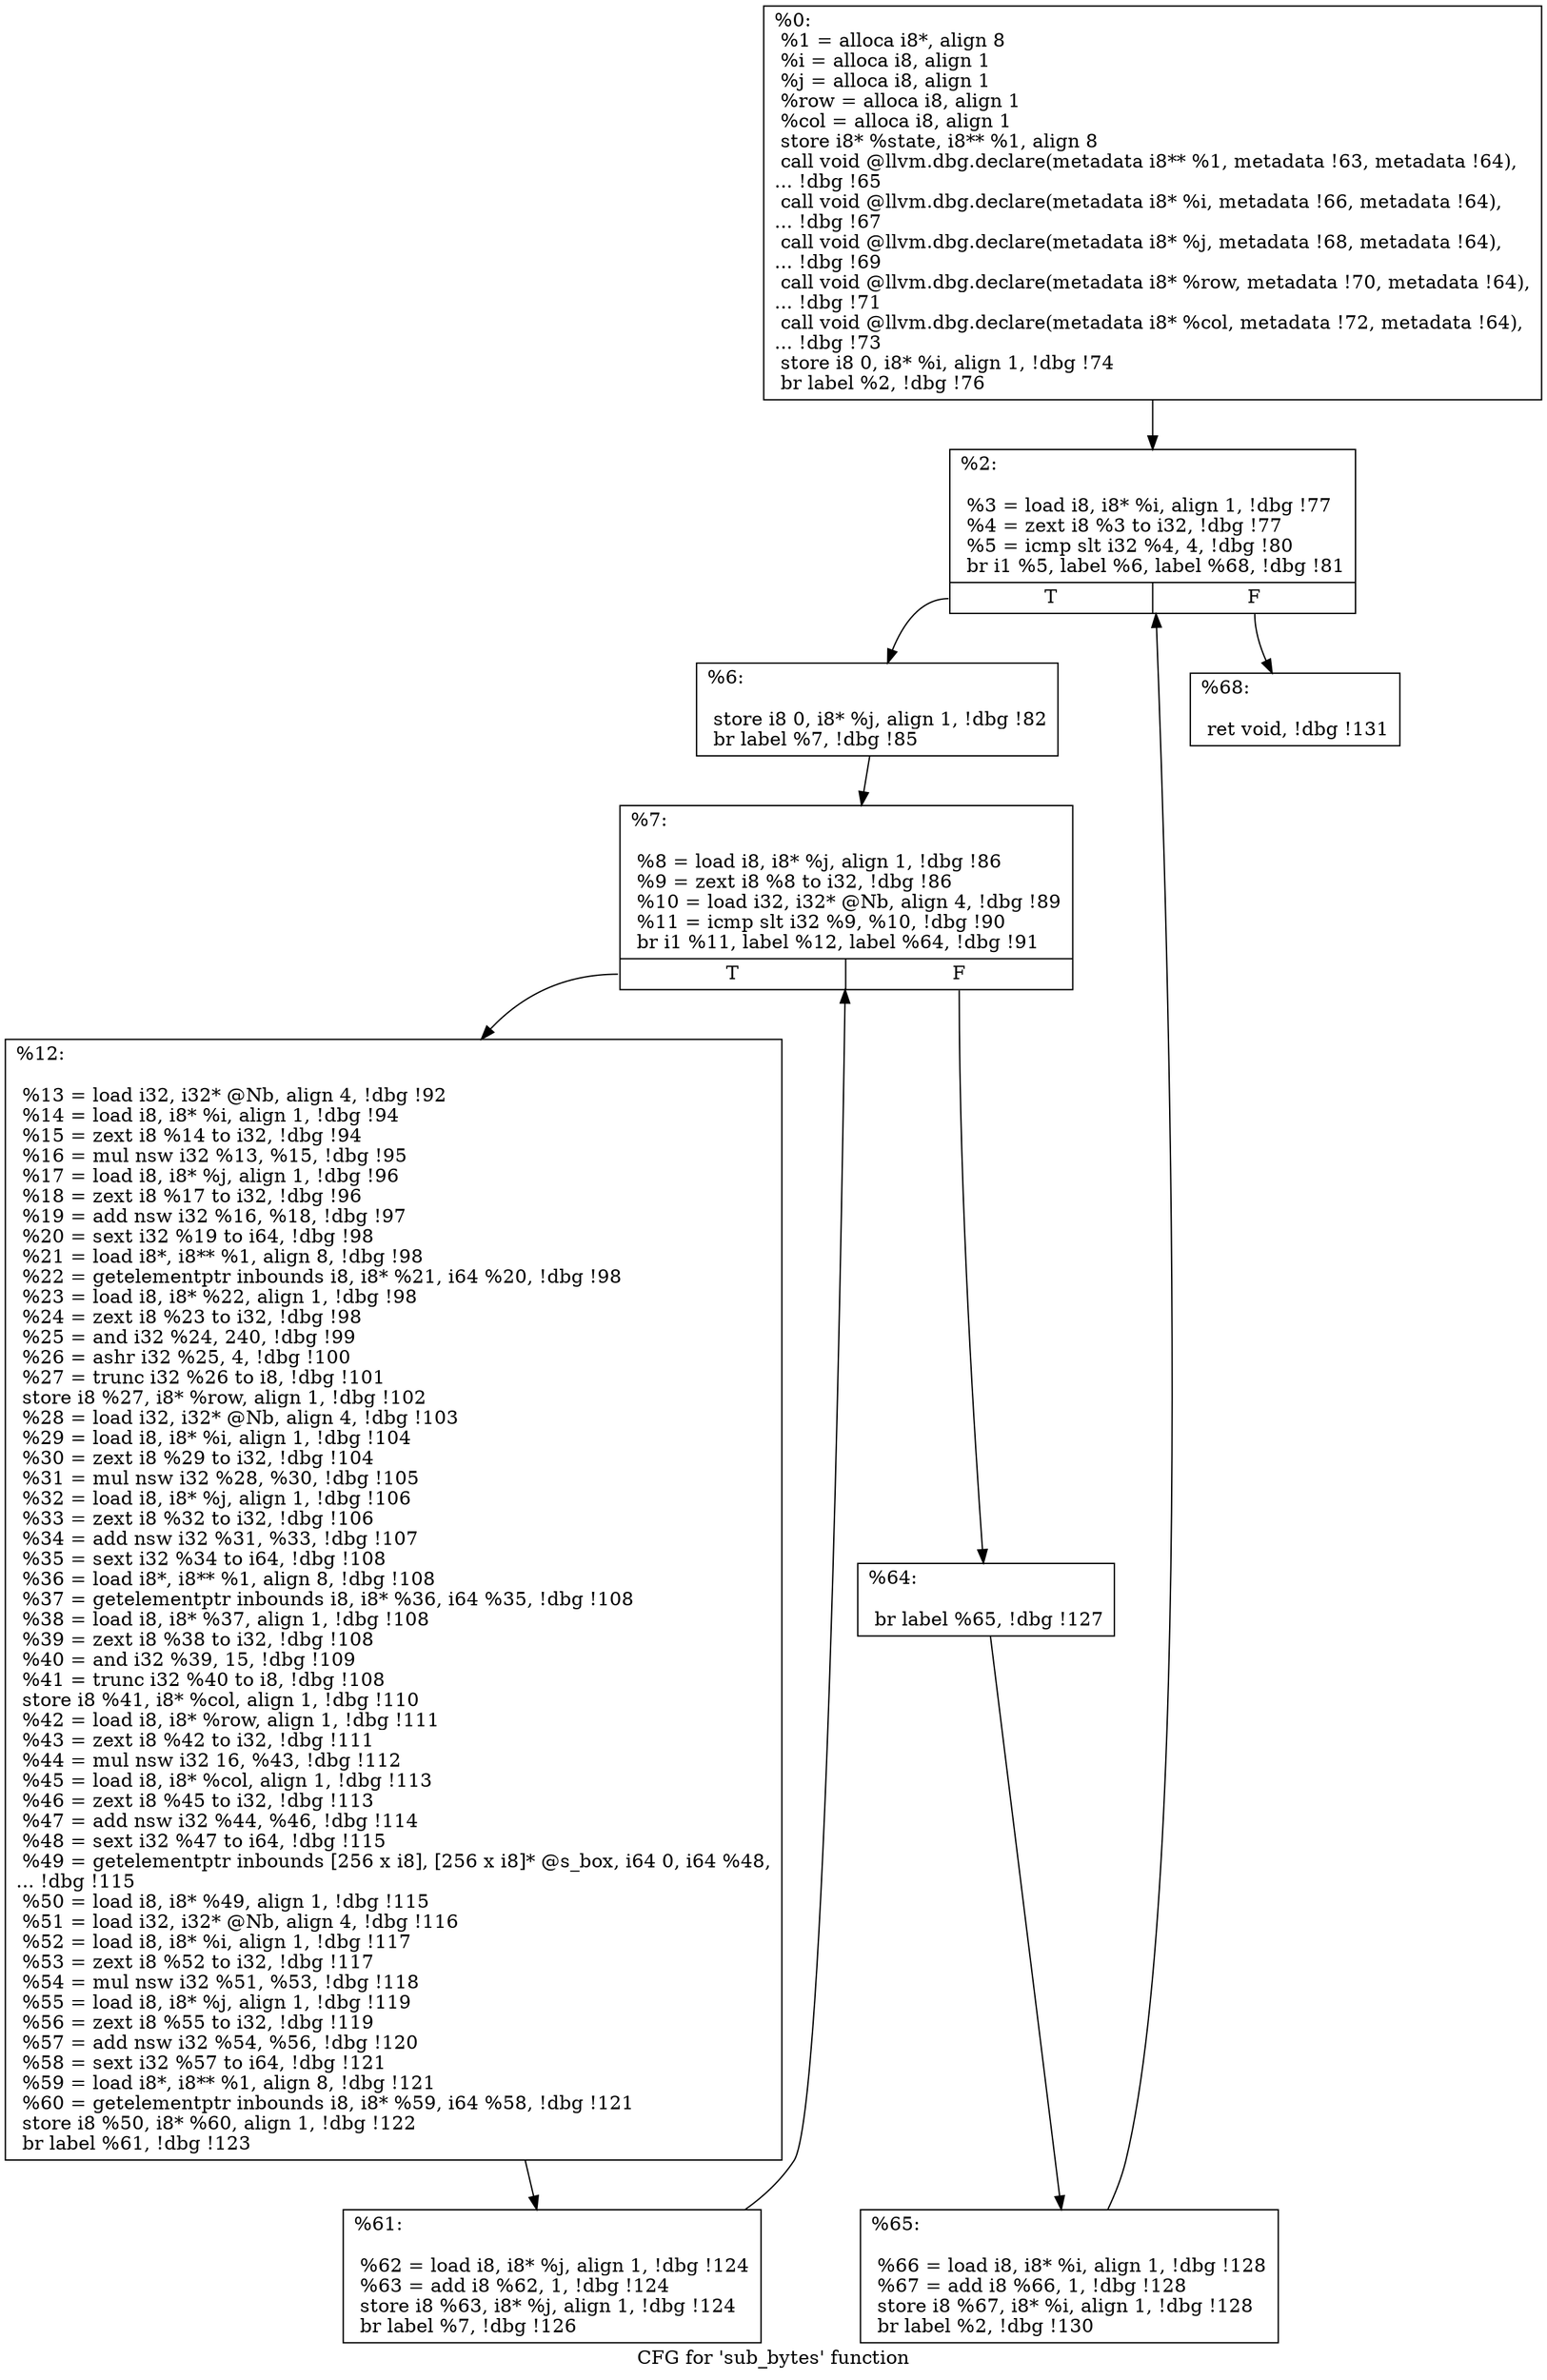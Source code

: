 digraph "CFG for 'sub_bytes' function" {
	label="CFG for 'sub_bytes' function";

	Node0x55ce62846420 [shape=record,label="{%0:\l  %1 = alloca i8*, align 8\l  %i = alloca i8, align 1\l  %j = alloca i8, align 1\l  %row = alloca i8, align 1\l  %col = alloca i8, align 1\l  store i8* %state, i8** %1, align 8\l  call void @llvm.dbg.declare(metadata i8** %1, metadata !63, metadata !64),\l... !dbg !65\l  call void @llvm.dbg.declare(metadata i8* %i, metadata !66, metadata !64),\l... !dbg !67\l  call void @llvm.dbg.declare(metadata i8* %j, metadata !68, metadata !64),\l... !dbg !69\l  call void @llvm.dbg.declare(metadata i8* %row, metadata !70, metadata !64),\l... !dbg !71\l  call void @llvm.dbg.declare(metadata i8* %col, metadata !72, metadata !64),\l... !dbg !73\l  store i8 0, i8* %i, align 1, !dbg !74\l  br label %2, !dbg !76\l}"];
	Node0x55ce62846420 -> Node0x55ce62846470;
	Node0x55ce62846470 [shape=record,label="{%2:\l\l  %3 = load i8, i8* %i, align 1, !dbg !77\l  %4 = zext i8 %3 to i32, !dbg !77\l  %5 = icmp slt i32 %4, 4, !dbg !80\l  br i1 %5, label %6, label %68, !dbg !81\l|{<s0>T|<s1>F}}"];
	Node0x55ce62846470:s0 -> Node0x55ce628464c0;
	Node0x55ce62846470:s1 -> Node0x55ce628466a0;
	Node0x55ce628464c0 [shape=record,label="{%6:\l\l  store i8 0, i8* %j, align 1, !dbg !82\l  br label %7, !dbg !85\l}"];
	Node0x55ce628464c0 -> Node0x55ce62846510;
	Node0x55ce62846510 [shape=record,label="{%7:\l\l  %8 = load i8, i8* %j, align 1, !dbg !86\l  %9 = zext i8 %8 to i32, !dbg !86\l  %10 = load i32, i32* @Nb, align 4, !dbg !89\l  %11 = icmp slt i32 %9, %10, !dbg !90\l  br i1 %11, label %12, label %64, !dbg !91\l|{<s0>T|<s1>F}}"];
	Node0x55ce62846510:s0 -> Node0x55ce62846560;
	Node0x55ce62846510:s1 -> Node0x55ce62846600;
	Node0x55ce62846560 [shape=record,label="{%12:\l\l  %13 = load i32, i32* @Nb, align 4, !dbg !92\l  %14 = load i8, i8* %i, align 1, !dbg !94\l  %15 = zext i8 %14 to i32, !dbg !94\l  %16 = mul nsw i32 %13, %15, !dbg !95\l  %17 = load i8, i8* %j, align 1, !dbg !96\l  %18 = zext i8 %17 to i32, !dbg !96\l  %19 = add nsw i32 %16, %18, !dbg !97\l  %20 = sext i32 %19 to i64, !dbg !98\l  %21 = load i8*, i8** %1, align 8, !dbg !98\l  %22 = getelementptr inbounds i8, i8* %21, i64 %20, !dbg !98\l  %23 = load i8, i8* %22, align 1, !dbg !98\l  %24 = zext i8 %23 to i32, !dbg !98\l  %25 = and i32 %24, 240, !dbg !99\l  %26 = ashr i32 %25, 4, !dbg !100\l  %27 = trunc i32 %26 to i8, !dbg !101\l  store i8 %27, i8* %row, align 1, !dbg !102\l  %28 = load i32, i32* @Nb, align 4, !dbg !103\l  %29 = load i8, i8* %i, align 1, !dbg !104\l  %30 = zext i8 %29 to i32, !dbg !104\l  %31 = mul nsw i32 %28, %30, !dbg !105\l  %32 = load i8, i8* %j, align 1, !dbg !106\l  %33 = zext i8 %32 to i32, !dbg !106\l  %34 = add nsw i32 %31, %33, !dbg !107\l  %35 = sext i32 %34 to i64, !dbg !108\l  %36 = load i8*, i8** %1, align 8, !dbg !108\l  %37 = getelementptr inbounds i8, i8* %36, i64 %35, !dbg !108\l  %38 = load i8, i8* %37, align 1, !dbg !108\l  %39 = zext i8 %38 to i32, !dbg !108\l  %40 = and i32 %39, 15, !dbg !109\l  %41 = trunc i32 %40 to i8, !dbg !108\l  store i8 %41, i8* %col, align 1, !dbg !110\l  %42 = load i8, i8* %row, align 1, !dbg !111\l  %43 = zext i8 %42 to i32, !dbg !111\l  %44 = mul nsw i32 16, %43, !dbg !112\l  %45 = load i8, i8* %col, align 1, !dbg !113\l  %46 = zext i8 %45 to i32, !dbg !113\l  %47 = add nsw i32 %44, %46, !dbg !114\l  %48 = sext i32 %47 to i64, !dbg !115\l  %49 = getelementptr inbounds [256 x i8], [256 x i8]* @s_box, i64 0, i64 %48,\l... !dbg !115\l  %50 = load i8, i8* %49, align 1, !dbg !115\l  %51 = load i32, i32* @Nb, align 4, !dbg !116\l  %52 = load i8, i8* %i, align 1, !dbg !117\l  %53 = zext i8 %52 to i32, !dbg !117\l  %54 = mul nsw i32 %51, %53, !dbg !118\l  %55 = load i8, i8* %j, align 1, !dbg !119\l  %56 = zext i8 %55 to i32, !dbg !119\l  %57 = add nsw i32 %54, %56, !dbg !120\l  %58 = sext i32 %57 to i64, !dbg !121\l  %59 = load i8*, i8** %1, align 8, !dbg !121\l  %60 = getelementptr inbounds i8, i8* %59, i64 %58, !dbg !121\l  store i8 %50, i8* %60, align 1, !dbg !122\l  br label %61, !dbg !123\l}"];
	Node0x55ce62846560 -> Node0x55ce628465b0;
	Node0x55ce628465b0 [shape=record,label="{%61:\l\l  %62 = load i8, i8* %j, align 1, !dbg !124\l  %63 = add i8 %62, 1, !dbg !124\l  store i8 %63, i8* %j, align 1, !dbg !124\l  br label %7, !dbg !126\l}"];
	Node0x55ce628465b0 -> Node0x55ce62846510;
	Node0x55ce62846600 [shape=record,label="{%64:\l\l  br label %65, !dbg !127\l}"];
	Node0x55ce62846600 -> Node0x55ce62846650;
	Node0x55ce62846650 [shape=record,label="{%65:\l\l  %66 = load i8, i8* %i, align 1, !dbg !128\l  %67 = add i8 %66, 1, !dbg !128\l  store i8 %67, i8* %i, align 1, !dbg !128\l  br label %2, !dbg !130\l}"];
	Node0x55ce62846650 -> Node0x55ce62846470;
	Node0x55ce628466a0 [shape=record,label="{%68:\l\l  ret void, !dbg !131\l}"];
}
